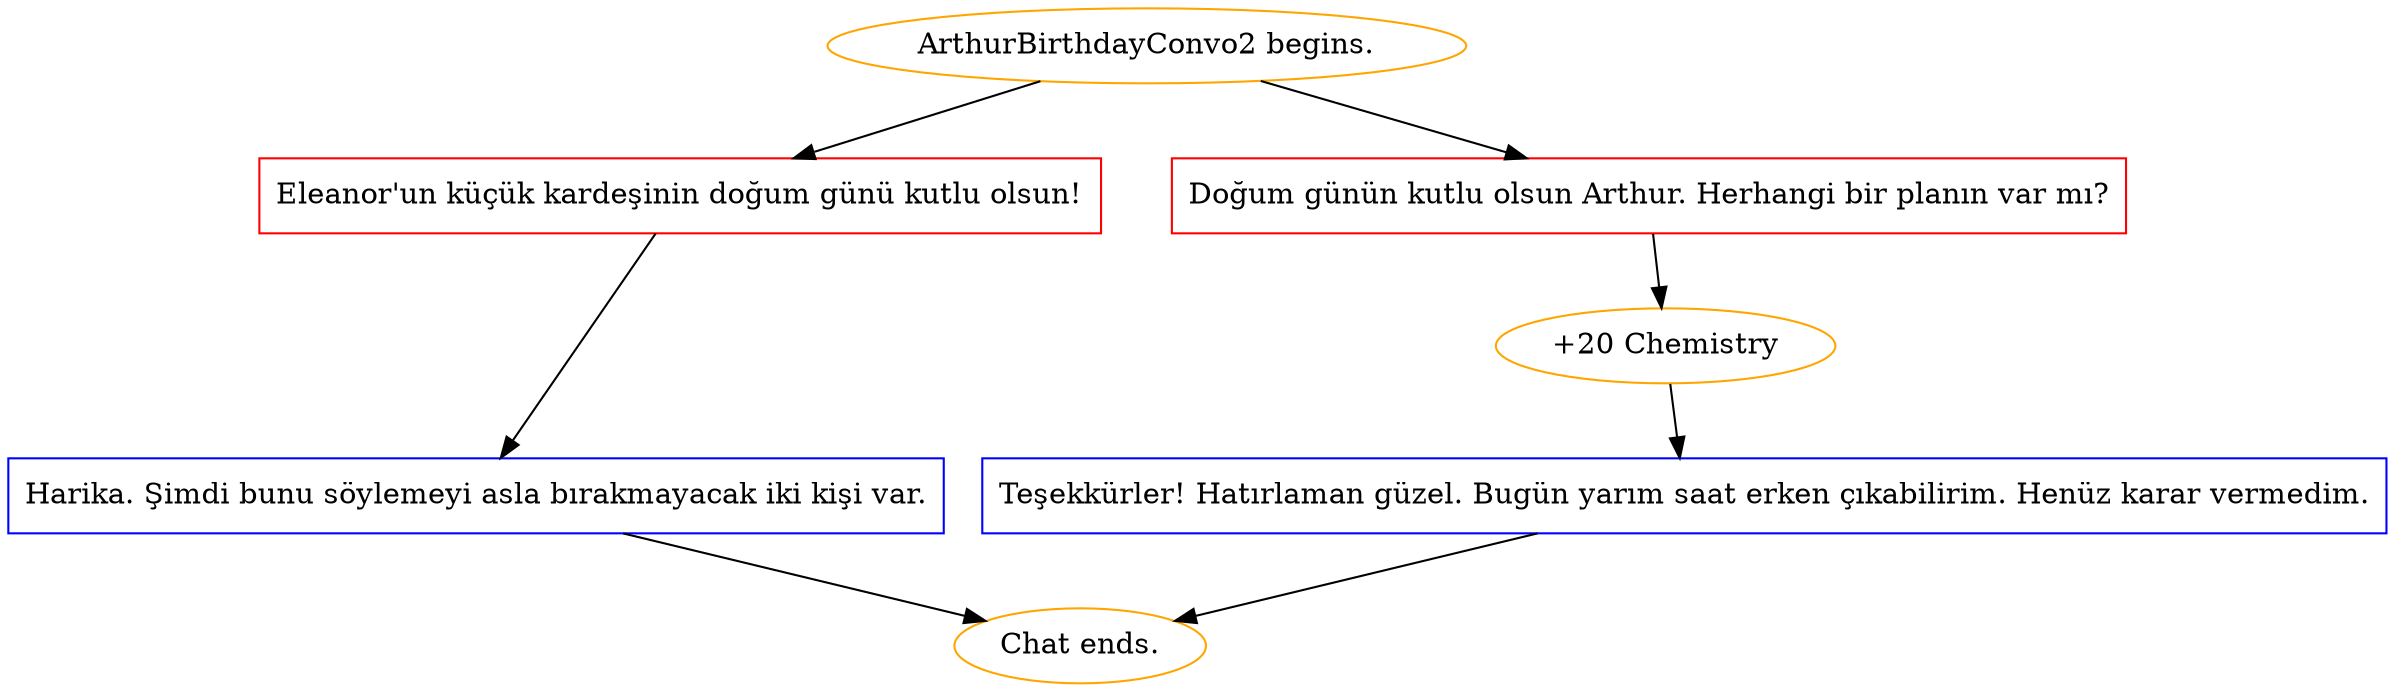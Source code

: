 digraph {
	"ArthurBirthdayConvo2 begins." [color=orange];
		"ArthurBirthdayConvo2 begins." -> j4163429734;
		"ArthurBirthdayConvo2 begins." -> j2144224567;
	j4163429734 [label="Eleanor'un küçük kardeşinin doğum günü kutlu olsun!",shape=box,color=red];
		j4163429734 -> j3676145462;
	j2144224567 [label="Doğum günün kutlu olsun Arthur. Herhangi bir planın var mı?",shape=box,color=red];
		j2144224567 -> j2436641205;
	j3676145462 [label="Harika. Şimdi bunu söylemeyi asla bırakmayacak iki kişi var.",shape=box,color=blue];
		j3676145462 -> "Chat ends.";
	j2436641205 [label="+20 Chemistry",color=orange];
		j2436641205 -> j1567898301;
	"Chat ends." [color=orange];
	j1567898301 [label="Teşekkürler! Hatırlaman güzel. Bugün yarım saat erken çıkabilirim. Henüz karar vermedim.",shape=box,color=blue];
		j1567898301 -> "Chat ends.";
}